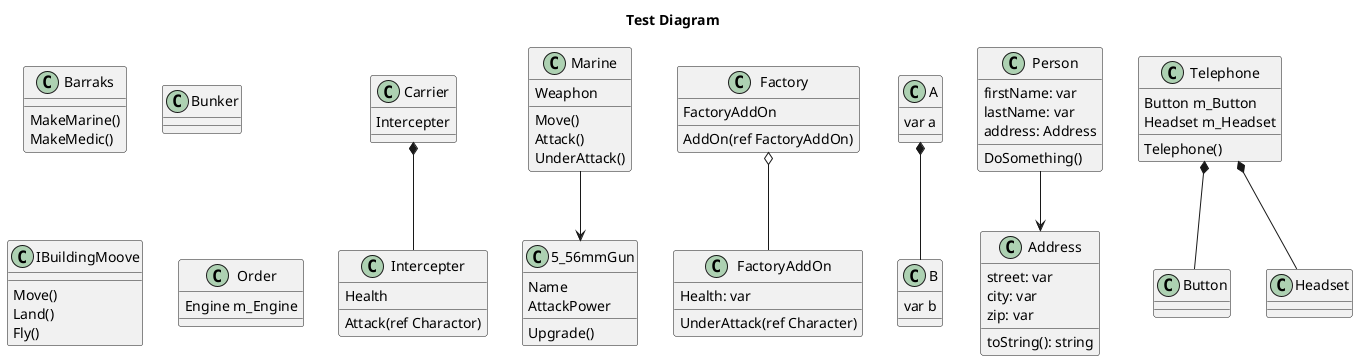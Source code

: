 @startuml
title Test Diagram
/'
    class Building{
        Health
        Ammor
        construct()
        underattack()
    }
'/
    class Carrier {
        Intercepter
    }
    
    class Intercepter {
        Health
        Attack(ref Charactor)
    }

    Carrier *-- Intercepter

    class Barraks{
        MakeMarine()
        MakeMedic()
    }

    class Marine {
        Weaphon
        Move()
        Attack()
        UnderAttack()
    }
    class 5_56mmGun {
        Name
        AttackPower
        Upgrade()
    }
    Marine --> 5_56mmGun
/'
    class Medic {
        Move()
        UnderAttack()
        Healing()
    }
    Barraks ..> Marine
    Barraks ..>Medic
'/
    class Factory{
        FactoryAddOn
        AddOn(ref FactoryAddOn)
    }
    
    class FactoryAddOn {
        Health: var
        UnderAttack(ref Character)
    }
    Factory o-- FactoryAddOn

    class Bunker{

    }
/'
    Building <|-- Barraks
    Building <|-- Factory
    Building <|-- Bunker
'/
    class IBuildingMoove {
        Move()
        Land()
        Fly()
    }
/'
    Barraks ..|> IBuildingMoove
    Factory ..|> IBuildingMoove
'/
    class A{
        var a
    }
    class B{
        var b
    }
    A *-- B

    Class Person {
        firstName: var
        lastName: var
        address: Address
        DoSomething()
    }
    /'    
        var firstName
        var lastName
        Address address
    class Professor {
        Selary: dollor
    }
    Person <|.. Professor
 
    class Student {
        Major: var 
    }
    Person <|.. Student

   '/
    
    Class Address {
        street: var
        city: var
        zip: var
        toString(): string
    }
    Person --> Address
    
    class Order {
        Engine m_Engine
    } 
/'
    class Car {
        Engine m_Engine
        Wheel[] m_Wheel

        void setEngine(Engine E_engine)
        void setWhile(Wheel[] m_Wheel)
    }

    class Engine {

    }

    class Wheel {

    }
    Car o-- Engine
    Car o-- Wheel
    Order o-- Engine
'/
    class Telephone {
        Button m_Button
        Headset m_Headset

        Telephone()
    }
    class Button {

    }
    class Headset {

    }
    Telephone *-- Button
    Telephone *-- Headset
@enduml
